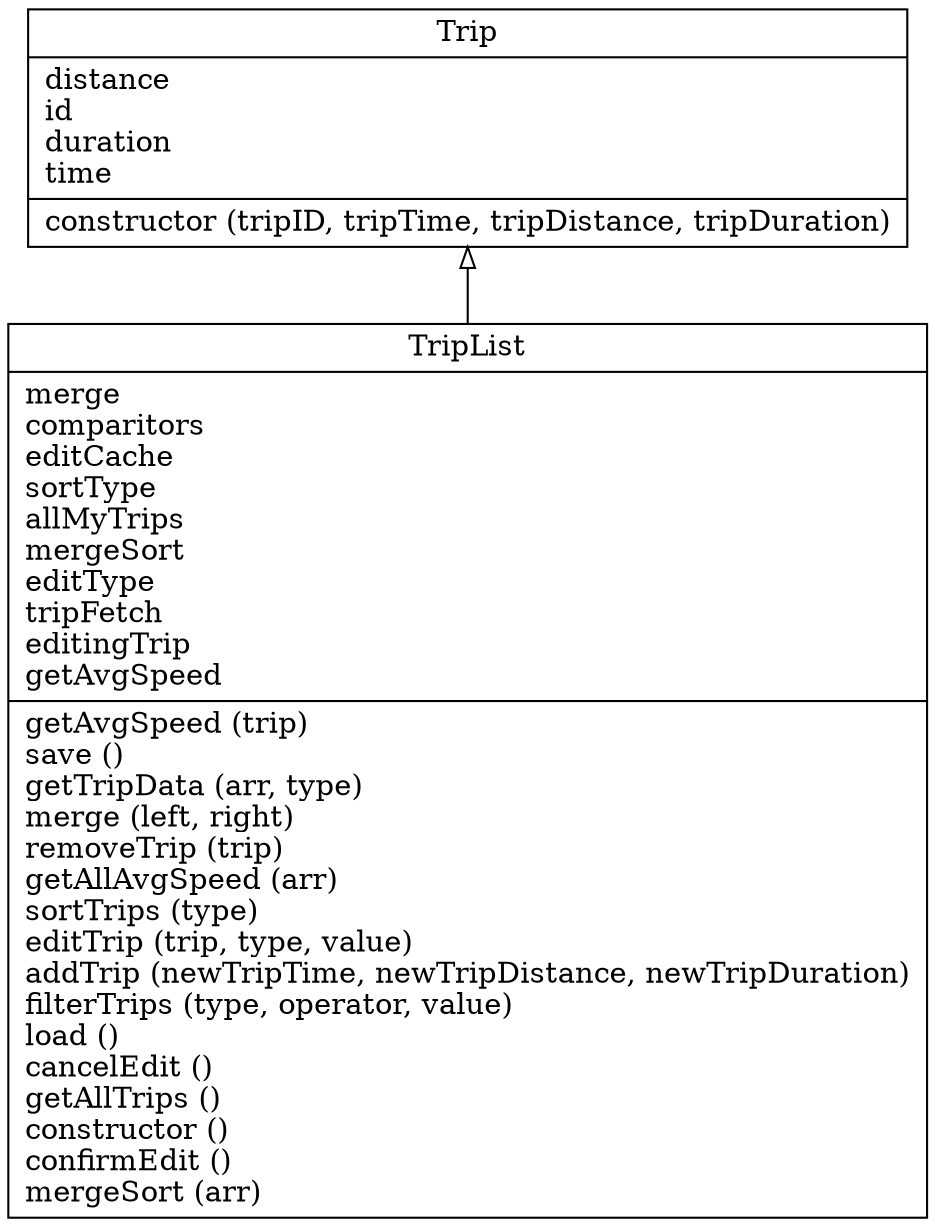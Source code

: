digraph "classes_test" {
charset="utf-8"
rankdir=BT
"0" [label="{Trip|distance\lid\lduration\ltime\l|constructor (tripID, tripTime, tripDistance, tripDuration)\l}", shape="record"];
"1" [label="{TripList|merge\lcomparitors\leditCache\lsortType\lallMyTrips\lmergeSort\leditType\ltripFetch\leditingTrip\lgetAvgSpeed\l|getAvgSpeed (trip)\lsave ()\lgetTripData (arr, type)\lmerge (left, right)\lremoveTrip (trip)\lgetAllAvgSpeed (arr)\lsortTrips (type)\leditTrip (trip, type, value)\laddTrip (newTripTime, newTripDistance, newTripDuration)\lfilterTrips (type, operator, value)\lload ()\lcancelEdit ()\lgetAllTrips ()\lconstructor ()\lconfirmEdit ()\lmergeSort (arr)\l}", shape="record"];
"1" -> "0" [arrowhead="empty", arrowtail="none"];
}
